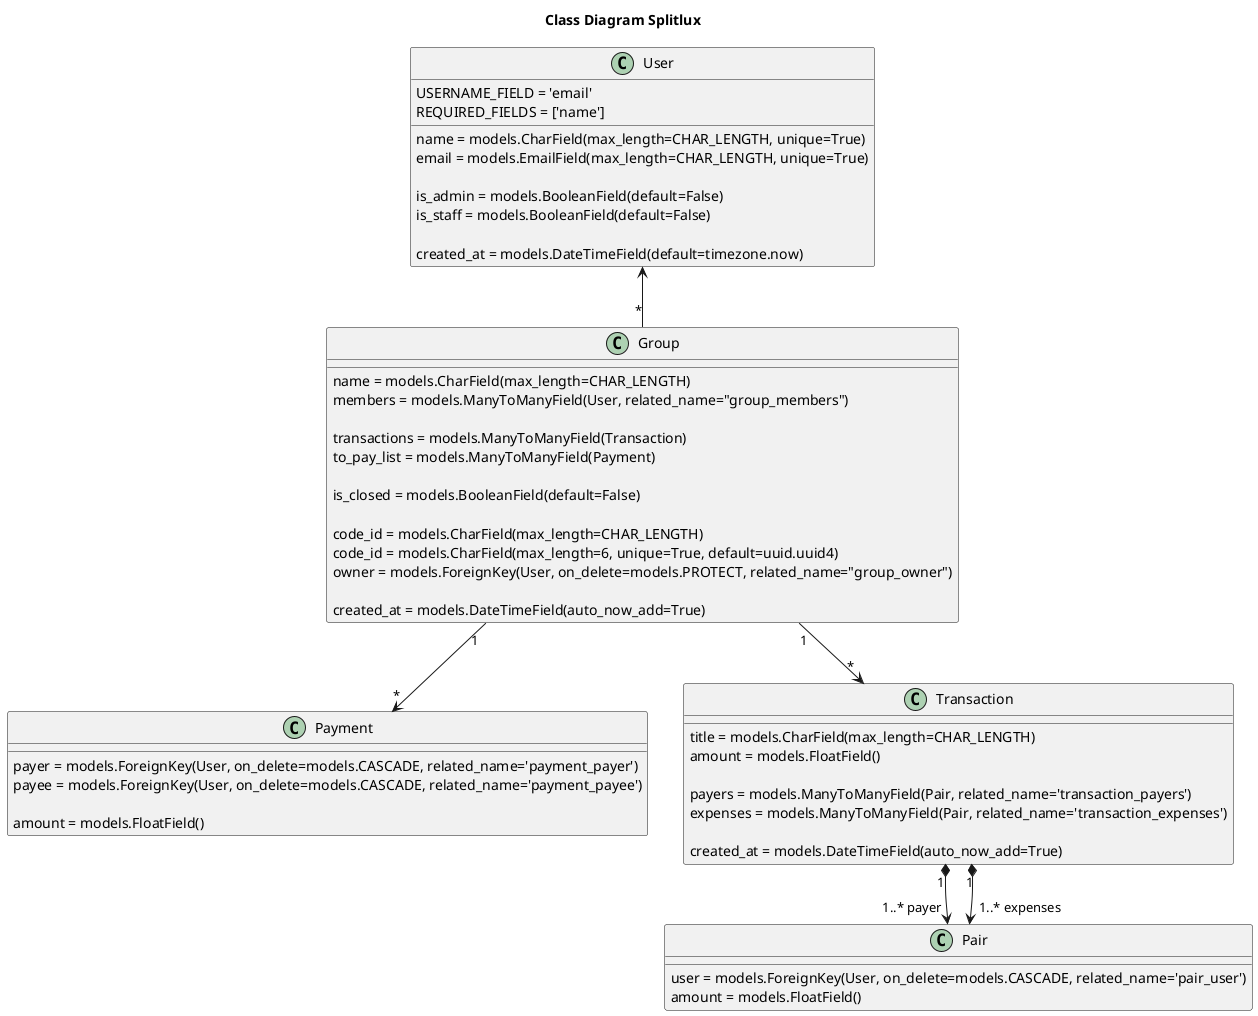@startuml
title Class Diagram Splitlux

class User {
    USERNAME_FIELD = 'email'
    REQUIRED_FIELDS = ['name']
    name = models.CharField(max_length=CHAR_LENGTH, unique=True)
    email = models.EmailField(max_length=CHAR_LENGTH, unique=True)

    is_admin = models.BooleanField(default=False)
    is_staff = models.BooleanField(default=False)

    created_at = models.DateTimeField(default=timezone.now)
}

class Group {
    name = models.CharField(max_length=CHAR_LENGTH)
    members = models.ManyToManyField(User, related_name="group_members")

    transactions = models.ManyToManyField(Transaction)
    to_pay_list = models.ManyToManyField(Payment)

    is_closed = models.BooleanField(default=False)

    code_id = models.CharField(max_length=CHAR_LENGTH)
    code_id = models.CharField(max_length=6, unique=True, default=uuid.uuid4)
    owner = models.ForeignKey(User, on_delete=models.PROTECT, related_name="group_owner")
  
    created_at = models.DateTimeField(auto_now_add=True)
}

class Payment {
    payer = models.ForeignKey(User, on_delete=models.CASCADE, related_name='payment_payer')
    payee = models.ForeignKey(User, on_delete=models.CASCADE, related_name='payment_payee')

    amount = models.FloatField()
}

class Transaction {
    title = models.CharField(max_length=CHAR_LENGTH)
    amount = models.FloatField()

    payers = models.ManyToManyField(Pair, related_name='transaction_payers')
    expenses = models.ManyToManyField(Pair, related_name='transaction_expenses')

    created_at = models.DateTimeField(auto_now_add=True)
}

class Pair {
    user = models.ForeignKey(User, on_delete=models.CASCADE, related_name='pair_user')
    amount = models.FloatField()
}




Group "*" -up-> User
Group "1"-->"*" Transaction
Group "1"-->"*" Payment
Transaction "1"*-->"1..* payer" Pair
Transaction "1"*-->"1..* expenses" Pair

@enduml